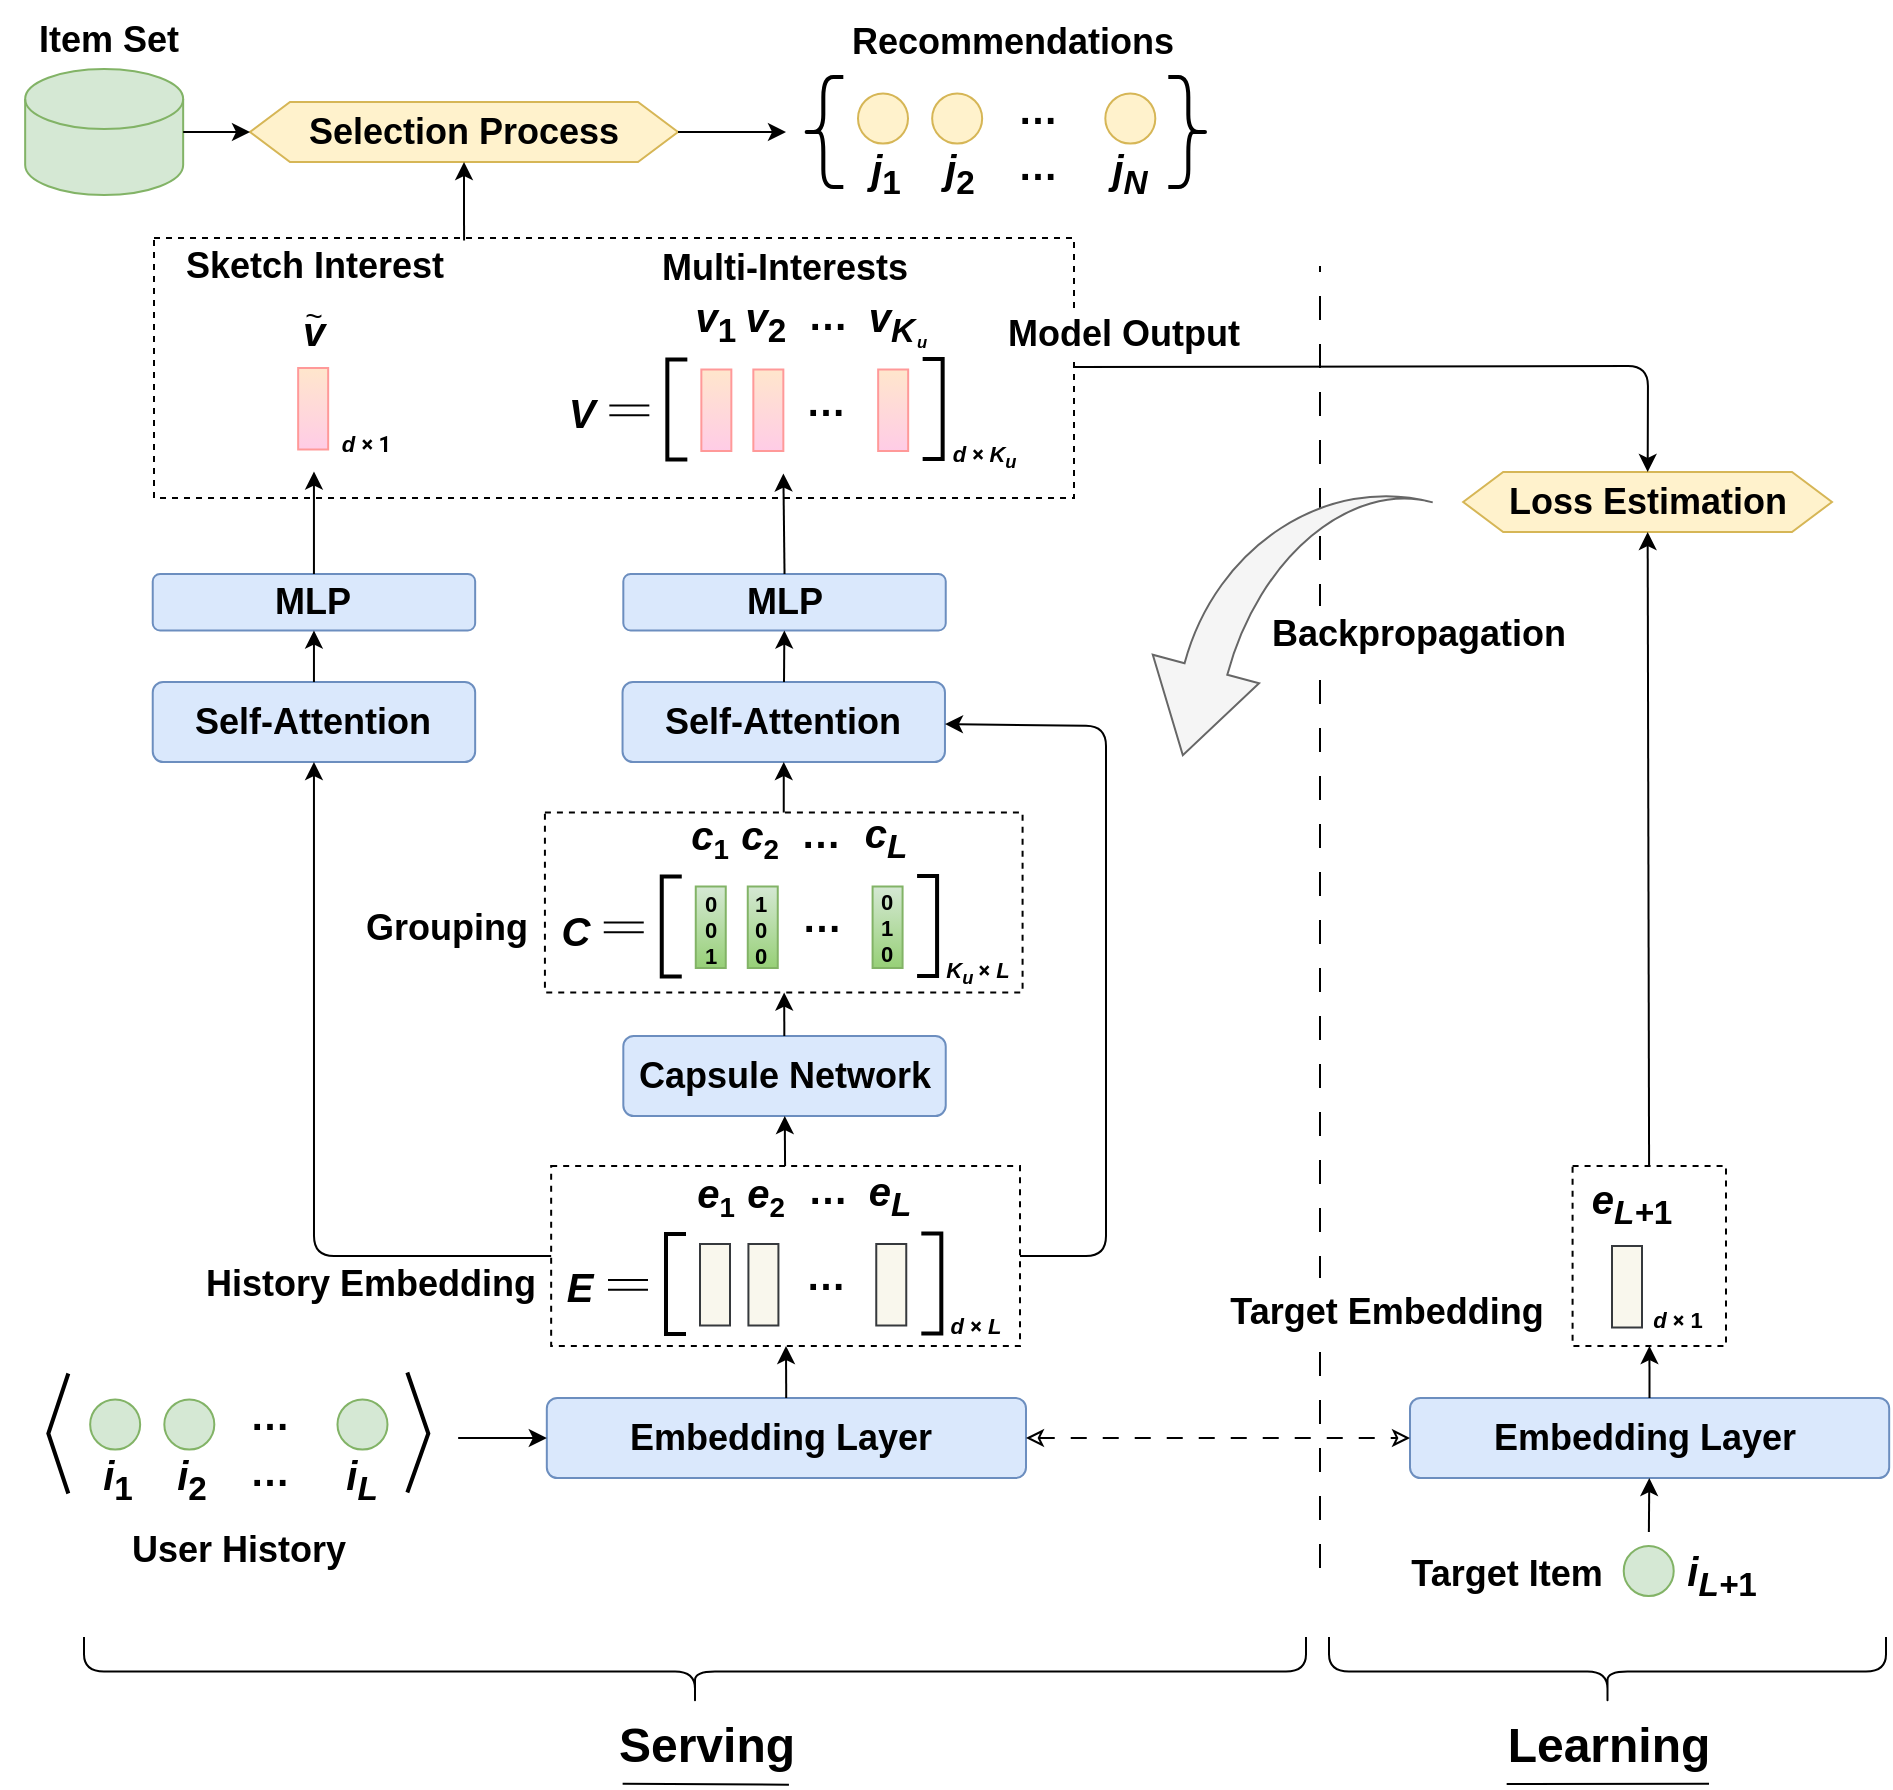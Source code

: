 <mxfile version="24.2.3" type="github">
  <diagram id="xxs9f7XkWUvfaM0idZEA" name="第 1 页">
    <mxGraphModel dx="1178" dy="700" grid="1" gridSize="10" guides="1" tooltips="1" connect="0" arrows="0" fold="1" page="1" pageScale="1" pageWidth="1169" pageHeight="827" math="0" shadow="0">
      <root>
        <mxCell id="0" />
        <mxCell id="1" parent="0" />
        <mxCell id="PrUif3uvZPf_LZA02clR-184" value="" style="rounded=0;whiteSpace=wrap;html=1;dashed=1;fillColor=none;" parent="1" vertex="1">
          <mxGeometry x="154" y="596" width="460" height="130" as="geometry" />
        </mxCell>
        <mxCell id="PrUif3uvZPf_LZA02clR-177" value="" style="rounded=0;whiteSpace=wrap;html=1;dashed=1;fillColor=none;" parent="1" vertex="1">
          <mxGeometry x="863.29" y="1060" width="76.71" height="90" as="geometry" />
        </mxCell>
        <mxCell id="eZbzr1Br7c3N-v60xn89-103" value="&lt;font color=&quot;#000000&quot; style=&quot;font-size: 18px;&quot;&gt;&lt;b&gt;Embedding Layer&amp;nbsp;&lt;/b&gt;&lt;/font&gt;" style="rounded=1;whiteSpace=wrap;html=1;arcSize=13;direction=west;rotation=0;fillColor=#dae8fc;strokeColor=#6c8ebf;" parent="1" vertex="1">
          <mxGeometry x="350.41" y="1176" width="239.59" height="40" as="geometry" />
        </mxCell>
        <mxCell id="RtRES47J5Ojtq-fYCREe-72" value="" style="endArrow=classic;html=1;rounded=0;" parent="1" target="eZbzr1Br7c3N-v60xn89-103" edge="1">
          <mxGeometry width="50" height="50" relative="1" as="geometry">
            <mxPoint x="306.08" y="1196" as="sourcePoint" />
            <mxPoint x="470.08" y="1227" as="targetPoint" />
          </mxGeometry>
        </mxCell>
        <mxCell id="PrUif3uvZPf_LZA02clR-44" value="" style="endArrow=classic;html=1;rounded=0;spacing=2;" parent="1" source="eZbzr1Br7c3N-v60xn89-103" target="PrUif3uvZPf_LZA02clR-70" edge="1">
          <mxGeometry width="50" height="50" relative="1" as="geometry">
            <mxPoint x="482.66" y="1250.75" as="sourcePoint" />
            <mxPoint x="470" y="1150" as="targetPoint" />
          </mxGeometry>
        </mxCell>
        <mxCell id="PrUif3uvZPf_LZA02clR-65" value="&lt;font style=&quot;font-size: 18px;&quot;&gt;&lt;b&gt;Self-Attention&lt;/b&gt;&lt;/font&gt;" style="rounded=1;whiteSpace=wrap;html=1;arcSize=13;direction=west;rotation=0;fillColor=#dae8fc;strokeColor=#6c8ebf;" parent="1" vertex="1">
          <mxGeometry x="153.37" y="818" width="161.21" height="40" as="geometry" />
        </mxCell>
        <mxCell id="PrUif3uvZPf_LZA02clR-66" value="&lt;font style=&quot;font-size: 18px;&quot;&gt;&lt;b&gt;Capsule Network&lt;/b&gt;&lt;/font&gt;" style="rounded=1;whiteSpace=wrap;html=1;arcSize=13;direction=west;rotation=0;fillColor=#dae8fc;strokeColor=#6c8ebf;" parent="1" vertex="1">
          <mxGeometry x="388.66" y="995" width="161.21" height="40" as="geometry" />
        </mxCell>
        <mxCell id="PrUif3uvZPf_LZA02clR-74" value="" style="endArrow=classic;html=1;rounded=0;spacing=2;" parent="1" source="PrUif3uvZPf_LZA02clR-70" target="PrUif3uvZPf_LZA02clR-66" edge="1">
          <mxGeometry width="50" height="50" relative="1" as="geometry">
            <mxPoint x="480" y="1189" as="sourcePoint" />
            <mxPoint x="480" y="1160" as="targetPoint" />
          </mxGeometry>
        </mxCell>
        <mxCell id="PrUif3uvZPf_LZA02clR-75" value="&lt;font style=&quot;font-size: 18px;&quot;&gt;&lt;b&gt;MLP&lt;/b&gt;&lt;/font&gt;" style="rounded=1;whiteSpace=wrap;html=1;arcSize=13;direction=west;rotation=0;fillColor=#dae8fc;strokeColor=#6c8ebf;" parent="1" vertex="1">
          <mxGeometry x="153.37" y="764" width="161.21" height="28.25" as="geometry" />
        </mxCell>
        <mxCell id="PrUif3uvZPf_LZA02clR-77" value="" style="endArrow=classic;html=1;rounded=0;spacing=2;fillColor=#dae8fc;strokeColor=#000000;" parent="1" source="PrUif3uvZPf_LZA02clR-65" target="PrUif3uvZPf_LZA02clR-75" edge="1">
          <mxGeometry width="50" height="50" relative="1" as="geometry">
            <mxPoint x="517.64" y="1019" as="sourcePoint" />
            <mxPoint x="517.64" y="990" as="targetPoint" />
          </mxGeometry>
        </mxCell>
        <mxCell id="PrUif3uvZPf_LZA02clR-79" value="&lt;font style=&quot;font-size: 18px;&quot;&gt;&lt;b&gt;Self-Attention&lt;/b&gt;&lt;/font&gt;" style="rounded=1;whiteSpace=wrap;html=1;arcSize=13;direction=west;rotation=0;fillColor=#dae8fc;strokeColor=#6c8ebf;" parent="1" vertex="1">
          <mxGeometry x="388.27" y="818" width="161.21" height="40" as="geometry" />
        </mxCell>
        <mxCell id="PrUif3uvZPf_LZA02clR-80" value="&lt;font style=&quot;font-size: 18px;&quot;&gt;&lt;b&gt;MLP&lt;/b&gt;&lt;/font&gt;" style="rounded=1;whiteSpace=wrap;html=1;arcSize=13;direction=west;rotation=0;fillColor=#dae8fc;strokeColor=#6c8ebf;" parent="1" vertex="1">
          <mxGeometry x="388.66" y="764" width="161.21" height="28.25" as="geometry" />
        </mxCell>
        <mxCell id="PrUif3uvZPf_LZA02clR-82" value="" style="endArrow=classic;html=1;rounded=0;spacing=2;fillColor=#dae8fc;strokeColor=#000000;" parent="1" source="PrUif3uvZPf_LZA02clR-79" target="PrUif3uvZPf_LZA02clR-80" edge="1">
          <mxGeometry width="50" height="50" relative="1" as="geometry">
            <mxPoint x="754.22" y="1019" as="sourcePoint" />
            <mxPoint x="754.22" y="990" as="targetPoint" />
          </mxGeometry>
        </mxCell>
        <mxCell id="PrUif3uvZPf_LZA02clR-84" value="" style="endArrow=classic;html=1;rounded=1;spacing=2;curved=0;" parent="1" source="PrUif3uvZPf_LZA02clR-70" target="PrUif3uvZPf_LZA02clR-65" edge="1">
          <mxGeometry width="50" height="50" relative="1" as="geometry">
            <mxPoint x="479" y="1070" as="sourcePoint" />
            <mxPoint x="479" y="1040" as="targetPoint" />
            <Array as="points">
              <mxPoint x="234" y="1105" />
            </Array>
          </mxGeometry>
        </mxCell>
        <mxCell id="PrUif3uvZPf_LZA02clR-102" value="" style="endArrow=classic;html=1;rounded=0;spacing=2;exitX=0.5;exitY=1;exitDx=0;exitDy=0;" parent="1" source="PrUif3uvZPf_LZA02clR-80" edge="1">
          <mxGeometry width="50" height="50" relative="1" as="geometry">
            <mxPoint x="468.827" y="744" as="sourcePoint" />
            <mxPoint x="468.682" y="713.75" as="targetPoint" />
          </mxGeometry>
        </mxCell>
        <mxCell id="PrUif3uvZPf_LZA02clR-125" value="" style="group" parent="1" vertex="1" connectable="0">
          <mxGeometry x="349.41" y="1056.25" width="237.59" height="93.75" as="geometry" />
        </mxCell>
        <mxCell id="PrUif3uvZPf_LZA02clR-70" value="" style="rounded=0;whiteSpace=wrap;html=1;dashed=1;fillColor=none;" parent="PrUif3uvZPf_LZA02clR-125" vertex="1">
          <mxGeometry x="3.17" y="3.75" width="234.42" height="90" as="geometry" />
        </mxCell>
        <mxCell id="PrUif3uvZPf_LZA02clR-4" value="&lt;font style=&quot;font-size: 11px;&quot;&gt;&lt;b style=&quot;font-size: 11px;&quot;&gt;&lt;i style=&quot;font-size: 11px;&quot;&gt;d&amp;nbsp;&lt;/i&gt;&lt;span style=&quot;font-family: Roboto, arial, sans-serif; text-align: left; background-color: rgb(255, 255, 255); font-size: 11px;&quot;&gt;×&lt;/span&gt;&lt;i style=&quot;font-size: 11px;&quot;&gt;&amp;nbsp;L&lt;/i&gt;&lt;/b&gt;&lt;/font&gt;" style="text;html=1;align=center;verticalAlign=middle;whiteSpace=wrap;rounded=0;fontSize=11;" parent="PrUif3uvZPf_LZA02clR-125" vertex="1">
          <mxGeometry x="198.74" y="76.12" width="34.42" height="14.63" as="geometry" />
        </mxCell>
        <mxCell id="PrUif3uvZPf_LZA02clR-43" value="" style="group" parent="PrUif3uvZPf_LZA02clR-125" vertex="1" connectable="0">
          <mxGeometry x="77.59" y="42.75" width="103.13" height="40.75" as="geometry" />
        </mxCell>
        <mxCell id="PrUif3uvZPf_LZA02clR-37" value="" style="rounded=0;whiteSpace=wrap;html=1;fillColor=#f9f7ed;strokeColor=#36393d;" parent="PrUif3uvZPf_LZA02clR-43" vertex="1">
          <mxGeometry width="15" height="40.75" as="geometry" />
        </mxCell>
        <mxCell id="PrUif3uvZPf_LZA02clR-39" value="" style="rounded=0;whiteSpace=wrap;html=1;fillColor=#f9f7ed;strokeColor=#36393d;" parent="PrUif3uvZPf_LZA02clR-43" vertex="1">
          <mxGeometry x="24.21" width="15" height="40.75" as="geometry" />
        </mxCell>
        <mxCell id="PrUif3uvZPf_LZA02clR-40" value="" style="rounded=0;whiteSpace=wrap;html=1;fillColor=#f9f7ed;strokeColor=#36393d;" parent="PrUif3uvZPf_LZA02clR-43" vertex="1">
          <mxGeometry x="88.13" width="15" height="40.75" as="geometry" />
        </mxCell>
        <mxCell id="PrUif3uvZPf_LZA02clR-42" value="&lt;b&gt;&lt;font style=&quot;font-size: 20px;&quot;&gt;…&lt;/font&gt;&lt;/b&gt;" style="text;html=1;align=center;verticalAlign=middle;whiteSpace=wrap;rounded=0;" parent="PrUif3uvZPf_LZA02clR-43" vertex="1">
          <mxGeometry x="32.63" width="60" height="30" as="geometry" />
        </mxCell>
        <mxCell id="PrUif3uvZPf_LZA02clR-45" value="" style="endArrow=none;html=1;rounded=0;strokeWidth=2;" parent="PrUif3uvZPf_LZA02clR-125" edge="1">
          <mxGeometry width="50" height="50" relative="1" as="geometry">
            <mxPoint x="70.59" y="87.75" as="sourcePoint" />
            <mxPoint x="70.59" y="37.75" as="targetPoint" />
            <Array as="points">
              <mxPoint x="60.59" y="87.75" />
              <mxPoint x="60.59" y="37.75" />
            </Array>
          </mxGeometry>
        </mxCell>
        <mxCell id="PrUif3uvZPf_LZA02clR-47" value="" style="endArrow=none;html=1;rounded=0;strokeWidth=2;" parent="PrUif3uvZPf_LZA02clR-125" edge="1">
          <mxGeometry width="50" height="50" relative="1" as="geometry">
            <mxPoint x="188.25" y="37.5" as="sourcePoint" />
            <mxPoint x="188.25" y="87.5" as="targetPoint" />
            <Array as="points">
              <mxPoint x="198.25" y="37.5" />
              <mxPoint x="198.25" y="87.5" />
            </Array>
          </mxGeometry>
        </mxCell>
        <mxCell id="PrUif3uvZPf_LZA02clR-48" value="&lt;span style=&quot;font-size: 20px;&quot;&gt;&lt;b&gt;&lt;i&gt;E&lt;/i&gt;&lt;/b&gt;&lt;/span&gt;" style="text;html=1;align=center;verticalAlign=middle;whiteSpace=wrap;rounded=0;" parent="PrUif3uvZPf_LZA02clR-125" vertex="1">
          <mxGeometry y="49.12" width="36.42" height="30" as="geometry" />
        </mxCell>
        <mxCell id="PrUif3uvZPf_LZA02clR-51" value="" style="group" parent="PrUif3uvZPf_LZA02clR-125" vertex="1" connectable="0">
          <mxGeometry x="31.59" y="60.75" width="20" height="4.85" as="geometry" />
        </mxCell>
        <mxCell id="PrUif3uvZPf_LZA02clR-49" value="" style="endArrow=none;html=1;rounded=0;" parent="PrUif3uvZPf_LZA02clR-51" edge="1">
          <mxGeometry width="50" height="50" relative="1" as="geometry">
            <mxPoint as="sourcePoint" />
            <mxPoint x="20" as="targetPoint" />
          </mxGeometry>
        </mxCell>
        <mxCell id="PrUif3uvZPf_LZA02clR-50" value="" style="endArrow=none;html=1;rounded=0;" parent="PrUif3uvZPf_LZA02clR-51" edge="1">
          <mxGeometry width="50" height="50" relative="1" as="geometry">
            <mxPoint y="4.85" as="sourcePoint" />
            <mxPoint x="20" y="4.85" as="targetPoint" />
          </mxGeometry>
        </mxCell>
        <mxCell id="PrUif3uvZPf_LZA02clR-52" value="&lt;b style=&quot;&quot;&gt;&lt;i style=&quot;font-size: 20px;&quot;&gt;e&lt;/i&gt;&lt;span style=&quot;font-size: 16.667px;&quot;&gt;&lt;sub&gt;1&lt;/sub&gt;&lt;/span&gt;&lt;/b&gt;" style="text;html=1;align=center;verticalAlign=middle;whiteSpace=wrap;rounded=0;" parent="PrUif3uvZPf_LZA02clR-125" vertex="1">
          <mxGeometry x="67.17" y="3.75" width="36.42" height="30" as="geometry" />
        </mxCell>
        <mxCell id="PrUif3uvZPf_LZA02clR-53" value="&lt;b style=&quot;&quot;&gt;&lt;i style=&quot;font-size: 20px;&quot;&gt;e&lt;/i&gt;&lt;span style=&quot;font-size: 16.667px;&quot;&gt;&lt;sub&gt;2&lt;/sub&gt;&lt;/span&gt;&lt;/b&gt;" style="text;html=1;align=center;verticalAlign=middle;whiteSpace=wrap;rounded=0;" parent="PrUif3uvZPf_LZA02clR-125" vertex="1">
          <mxGeometry x="92.17" y="3.75" width="36.42" height="30" as="geometry" />
        </mxCell>
        <mxCell id="PrUif3uvZPf_LZA02clR-55" value="&lt;span style=&quot;font-size: 20px;&quot;&gt;&lt;b&gt;&lt;i&gt;e&lt;sub&gt;L&lt;/sub&gt;&lt;/i&gt;&lt;/b&gt;&lt;/span&gt;" style="text;html=1;align=center;verticalAlign=middle;whiteSpace=wrap;rounded=0;" parent="PrUif3uvZPf_LZA02clR-125" vertex="1">
          <mxGeometry x="154.59" y="3.75" width="36.42" height="30" as="geometry" />
        </mxCell>
        <mxCell id="PrUif3uvZPf_LZA02clR-61" value="&lt;b&gt;&lt;font style=&quot;font-size: 20px;&quot;&gt;…&lt;/font&gt;&lt;/b&gt;" style="text;html=1;align=center;verticalAlign=middle;whiteSpace=wrap;rounded=0;" parent="PrUif3uvZPf_LZA02clR-125" vertex="1">
          <mxGeometry x="111.33" width="60" height="30" as="geometry" />
        </mxCell>
        <mxCell id="PrUif3uvZPf_LZA02clR-130" value="" style="endArrow=classic;html=1;rounded=0;spacing=2;" parent="1" source="PrUif3uvZPf_LZA02clR-66" target="PrUif3uvZPf_LZA02clR-106" edge="1">
          <mxGeometry width="50" height="50" relative="1" as="geometry">
            <mxPoint x="479" y="1070" as="sourcePoint" />
            <mxPoint x="479" y="1040" as="targetPoint" />
          </mxGeometry>
        </mxCell>
        <mxCell id="PrUif3uvZPf_LZA02clR-131" value="" style="endArrow=classic;html=1;rounded=0;spacing=2;" parent="1" source="PrUif3uvZPf_LZA02clR-106" target="PrUif3uvZPf_LZA02clR-79" edge="1">
          <mxGeometry width="50" height="50" relative="1" as="geometry">
            <mxPoint x="479" y="1000" as="sourcePoint" />
            <mxPoint x="480" y="986" as="targetPoint" />
          </mxGeometry>
        </mxCell>
        <mxCell id="PrUif3uvZPf_LZA02clR-132" value="" style="group" parent="1" vertex="1" connectable="0">
          <mxGeometry x="347.29" y="877.5" width="241.0" height="95.75" as="geometry" />
        </mxCell>
        <mxCell id="PrUif3uvZPf_LZA02clR-106" value="" style="rounded=0;whiteSpace=wrap;html=1;dashed=1;fillColor=none;" parent="PrUif3uvZPf_LZA02clR-132" vertex="1">
          <mxGeometry x="2.17" y="5.75" width="238.83" height="90" as="geometry" />
        </mxCell>
        <mxCell id="PrUif3uvZPf_LZA02clR-107" value="" style="endArrow=none;html=1;rounded=0;strokeWidth=2;" parent="PrUif3uvZPf_LZA02clR-132" edge="1">
          <mxGeometry width="50" height="50" relative="1" as="geometry">
            <mxPoint x="70.59" y="87.75" as="sourcePoint" />
            <mxPoint x="70.59" y="37.75" as="targetPoint" />
            <Array as="points">
              <mxPoint x="60.59" y="87.75" />
              <mxPoint x="60.59" y="37.75" />
            </Array>
          </mxGeometry>
        </mxCell>
        <mxCell id="PrUif3uvZPf_LZA02clR-108" value="" style="endArrow=none;html=1;rounded=0;strokeWidth=2;" parent="PrUif3uvZPf_LZA02clR-132" edge="1">
          <mxGeometry width="50" height="50" relative="1" as="geometry">
            <mxPoint x="188.25" y="37.5" as="sourcePoint" />
            <mxPoint x="188.25" y="87.5" as="targetPoint" />
            <Array as="points">
              <mxPoint x="198.25" y="37.5" />
              <mxPoint x="198.25" y="87.5" />
            </Array>
          </mxGeometry>
        </mxCell>
        <mxCell id="PrUif3uvZPf_LZA02clR-109" value="&lt;span style=&quot;font-size: 20px;&quot;&gt;&lt;b&gt;&lt;i&gt;C&lt;/i&gt;&lt;/b&gt;&lt;/span&gt;" style="text;html=1;align=center;verticalAlign=middle;whiteSpace=wrap;rounded=0;" parent="PrUif3uvZPf_LZA02clR-132" vertex="1">
          <mxGeometry y="49.12" width="36.42" height="30" as="geometry" />
        </mxCell>
        <mxCell id="PrUif3uvZPf_LZA02clR-110" value="" style="group" parent="PrUif3uvZPf_LZA02clR-132" vertex="1" connectable="0">
          <mxGeometry x="31.59" y="60.75" width="20" height="4.85" as="geometry" />
        </mxCell>
        <mxCell id="PrUif3uvZPf_LZA02clR-111" value="" style="endArrow=none;html=1;rounded=0;" parent="PrUif3uvZPf_LZA02clR-110" edge="1">
          <mxGeometry width="50" height="50" relative="1" as="geometry">
            <mxPoint as="sourcePoint" />
            <mxPoint x="20" as="targetPoint" />
          </mxGeometry>
        </mxCell>
        <mxCell id="PrUif3uvZPf_LZA02clR-112" value="" style="endArrow=none;html=1;rounded=0;" parent="PrUif3uvZPf_LZA02clR-110" edge="1">
          <mxGeometry width="50" height="50" relative="1" as="geometry">
            <mxPoint y="4.85" as="sourcePoint" />
            <mxPoint x="20" y="4.85" as="targetPoint" />
          </mxGeometry>
        </mxCell>
        <mxCell id="PrUif3uvZPf_LZA02clR-113" value="&lt;i style=&quot;font-weight: bold; font-size: 20px;&quot;&gt;c&lt;/i&gt;&lt;span style=&quot;font-weight: bold; font-size: 16.667px;&quot;&gt;&lt;sub&gt;1&lt;/sub&gt;&lt;/span&gt;" style="text;html=1;align=center;verticalAlign=middle;whiteSpace=wrap;rounded=0;" parent="PrUif3uvZPf_LZA02clR-132" vertex="1">
          <mxGeometry x="67.17" y="3.75" width="36.42" height="30" as="geometry" />
        </mxCell>
        <mxCell id="PrUif3uvZPf_LZA02clR-114" value="&lt;b style=&quot;&quot;&gt;&lt;i style=&quot;font-size: 20px;&quot;&gt;c&lt;/i&gt;&lt;span style=&quot;font-size: 16.667px;&quot;&gt;&lt;sub&gt;2&lt;/sub&gt;&lt;/span&gt;&lt;/b&gt;" style="text;html=1;align=center;verticalAlign=middle;whiteSpace=wrap;rounded=0;" parent="PrUif3uvZPf_LZA02clR-132" vertex="1">
          <mxGeometry x="92.17" y="3.75" width="36.42" height="30" as="geometry" />
        </mxCell>
        <mxCell id="PrUif3uvZPf_LZA02clR-115" value="&lt;span style=&quot;font-size: 20px;&quot;&gt;&lt;b&gt;&lt;i&gt;c&lt;sub&gt;L&lt;/sub&gt;&lt;/i&gt;&lt;/b&gt;&lt;/span&gt;" style="text;html=1;align=center;verticalAlign=middle;whiteSpace=wrap;rounded=0;" parent="PrUif3uvZPf_LZA02clR-132" vertex="1">
          <mxGeometry x="154.59" y="3.75" width="36.42" height="30" as="geometry" />
        </mxCell>
        <mxCell id="PrUif3uvZPf_LZA02clR-116" value="&lt;b&gt;&lt;font style=&quot;font-size: 20px;&quot;&gt;…&lt;/font&gt;&lt;/b&gt;" style="text;html=1;align=center;verticalAlign=middle;whiteSpace=wrap;rounded=0;" parent="PrUif3uvZPf_LZA02clR-132" vertex="1">
          <mxGeometry x="116.59" width="47.26" height="30" as="geometry" />
        </mxCell>
        <mxCell id="PrUif3uvZPf_LZA02clR-118" value="" style="rounded=0;whiteSpace=wrap;html=1;fillColor=#d5e8d4;strokeColor=#82b366;gradientColor=#97d077;" parent="PrUif3uvZPf_LZA02clR-132" vertex="1">
          <mxGeometry x="77.59" y="42.75" width="15" height="40.75" as="geometry" />
        </mxCell>
        <mxCell id="PrUif3uvZPf_LZA02clR-119" value="&lt;b&gt;&lt;font style=&quot;font-size: 20px;&quot;&gt;…&lt;/font&gt;&lt;/b&gt;" style="text;html=1;align=center;verticalAlign=middle;whiteSpace=wrap;rounded=0;" parent="PrUif3uvZPf_LZA02clR-132" vertex="1">
          <mxGeometry x="110.22" y="42.75" width="60" height="30" as="geometry" />
        </mxCell>
        <mxCell id="PrUif3uvZPf_LZA02clR-120" value="" style="rounded=0;whiteSpace=wrap;html=1;fillColor=#d5e8d4;strokeColor=#82b366;gradientColor=#97d077;" parent="PrUif3uvZPf_LZA02clR-132" vertex="1">
          <mxGeometry x="103.59" y="42.75" width="15" height="40.75" as="geometry" />
        </mxCell>
        <mxCell id="PrUif3uvZPf_LZA02clR-121" value="" style="rounded=0;whiteSpace=wrap;html=1;fillColor=#d5e8d4;strokeColor=#82b366;gradientColor=#97d077;" parent="PrUif3uvZPf_LZA02clR-132" vertex="1">
          <mxGeometry x="166" y="42.75" width="15" height="40.75" as="geometry" />
        </mxCell>
        <mxCell id="PrUif3uvZPf_LZA02clR-126" value="&lt;font style=&quot;font-size: 11px;&quot;&gt;&lt;b style=&quot;font-size: 11px;&quot;&gt;&lt;i style=&quot;font-size: 11px;&quot;&gt;K&lt;sub&gt;u&amp;nbsp;&lt;/sub&gt;&lt;/i&gt;&lt;/b&gt;&lt;/font&gt;&lt;b&gt;&lt;span style=&quot;font-family: Roboto, arial, sans-serif; text-align: left; background-color: rgb(255, 255, 255);&quot;&gt;×&lt;/span&gt;&lt;i&gt;&amp;nbsp;L&lt;/i&gt;&lt;/b&gt;" style="text;html=1;align=center;verticalAlign=middle;whiteSpace=wrap;rounded=0;fontSize=11;" parent="PrUif3uvZPf_LZA02clR-132" vertex="1">
          <mxGeometry x="198.59" y="79.12" width="40" height="14.63" as="geometry" />
        </mxCell>
        <mxCell id="PrUif3uvZPf_LZA02clR-128" value="&lt;b style=&quot;font-size: 11px;&quot;&gt;1&lt;/b&gt;&lt;div style=&quot;font-size: 11px;&quot;&gt;&lt;b style=&quot;font-size: 11px;&quot;&gt;0&lt;/b&gt;&lt;/div&gt;&lt;div style=&quot;font-size: 11px;&quot;&gt;&lt;b style=&quot;font-size: 11px;&quot;&gt;0&lt;/b&gt;&lt;/div&gt;" style="text;html=1;align=center;verticalAlign=middle;whiteSpace=wrap;rounded=0;fontSize=11;" parent="PrUif3uvZPf_LZA02clR-132" vertex="1">
          <mxGeometry x="102.58" y="44.13" width="15" height="40" as="geometry" />
        </mxCell>
        <mxCell id="PrUif3uvZPf_LZA02clR-122" value="&lt;b style=&quot;font-size: 11px;&quot;&gt;0&lt;/b&gt;&lt;div style=&quot;font-size: 11px;&quot;&gt;&lt;b style=&quot;font-size: 11px;&quot;&gt;0&lt;/b&gt;&lt;/div&gt;&lt;div style=&quot;font-size: 11px;&quot;&gt;&lt;b style=&quot;font-size: 11px;&quot;&gt;1&lt;/b&gt;&lt;/div&gt;" style="text;html=1;align=center;verticalAlign=middle;whiteSpace=wrap;rounded=0;fontSize=11;" parent="PrUif3uvZPf_LZA02clR-132" vertex="1">
          <mxGeometry x="78.0" y="44.12" width="15" height="40" as="geometry" />
        </mxCell>
        <mxCell id="PrUif3uvZPf_LZA02clR-129" value="&lt;b style=&quot;font-size: 11px;&quot;&gt;0&lt;/b&gt;&lt;div style=&quot;font-size: 11px;&quot;&gt;&lt;b style=&quot;font-size: 11px;&quot;&gt;1&lt;/b&gt;&lt;/div&gt;&lt;div style=&quot;font-size: 11px;&quot;&gt;&lt;b style=&quot;font-size: 11px;&quot;&gt;0&lt;/b&gt;&lt;/div&gt;" style="text;html=1;align=center;verticalAlign=middle;whiteSpace=wrap;rounded=0;fontSize=11;" parent="PrUif3uvZPf_LZA02clR-132" vertex="1">
          <mxGeometry x="166" y="43.75" width="15" height="40" as="geometry" />
        </mxCell>
        <mxCell id="PrUif3uvZPf_LZA02clR-133" value="" style="group" parent="1" vertex="1" connectable="0">
          <mxGeometry x="350.08" y="619" width="211.59" height="94.75" as="geometry" />
        </mxCell>
        <mxCell id="PrUif3uvZPf_LZA02clR-91" value="" style="endArrow=none;html=1;rounded=0;strokeWidth=2;" parent="PrUif3uvZPf_LZA02clR-133" edge="1">
          <mxGeometry width="50" height="50" relative="1" as="geometry">
            <mxPoint x="70.59" y="87.75" as="sourcePoint" />
            <mxPoint x="70.59" y="37.75" as="targetPoint" />
            <Array as="points">
              <mxPoint x="60.59" y="87.75" />
              <mxPoint x="60.59" y="37.75" />
            </Array>
          </mxGeometry>
        </mxCell>
        <mxCell id="PrUif3uvZPf_LZA02clR-92" value="" style="endArrow=none;html=1;rounded=0;strokeWidth=2;" parent="PrUif3uvZPf_LZA02clR-133" edge="1">
          <mxGeometry width="50" height="50" relative="1" as="geometry">
            <mxPoint x="188.25" y="37.5" as="sourcePoint" />
            <mxPoint x="188.25" y="87.5" as="targetPoint" />
            <Array as="points">
              <mxPoint x="198.25" y="37.5" />
              <mxPoint x="198.25" y="87.5" />
            </Array>
          </mxGeometry>
        </mxCell>
        <mxCell id="PrUif3uvZPf_LZA02clR-93" value="&lt;span style=&quot;font-size: 20px;&quot;&gt;&lt;b&gt;&lt;i&gt;V&lt;/i&gt;&lt;/b&gt;&lt;/span&gt;" style="text;html=1;align=center;verticalAlign=middle;whiteSpace=wrap;rounded=0;" parent="PrUif3uvZPf_LZA02clR-133" vertex="1">
          <mxGeometry y="49.12" width="36.42" height="30" as="geometry" />
        </mxCell>
        <mxCell id="PrUif3uvZPf_LZA02clR-94" value="" style="group" parent="PrUif3uvZPf_LZA02clR-133" vertex="1" connectable="0">
          <mxGeometry x="31.59" y="60.75" width="20" height="4.85" as="geometry" />
        </mxCell>
        <mxCell id="PrUif3uvZPf_LZA02clR-95" value="" style="endArrow=none;html=1;rounded=0;" parent="PrUif3uvZPf_LZA02clR-94" edge="1">
          <mxGeometry width="50" height="50" relative="1" as="geometry">
            <mxPoint as="sourcePoint" />
            <mxPoint x="20" as="targetPoint" />
          </mxGeometry>
        </mxCell>
        <mxCell id="PrUif3uvZPf_LZA02clR-96" value="" style="endArrow=none;html=1;rounded=0;" parent="PrUif3uvZPf_LZA02clR-94" edge="1">
          <mxGeometry width="50" height="50" relative="1" as="geometry">
            <mxPoint y="4.85" as="sourcePoint" />
            <mxPoint x="20" y="4.85" as="targetPoint" />
          </mxGeometry>
        </mxCell>
        <mxCell id="PrUif3uvZPf_LZA02clR-97" value="&lt;font style=&quot;font-size: 20px;&quot; face=&quot;Helvetica&quot;&gt;&lt;b&gt;&lt;font style=&quot;font-size: 20px;&quot;&gt;&lt;i style=&quot;&quot;&gt;v&lt;/i&gt;&lt;sub style=&quot;&quot;&gt;1&lt;/sub&gt;&lt;/font&gt;&lt;/b&gt;&lt;/font&gt;" style="text;html=1;align=center;verticalAlign=middle;whiteSpace=wrap;rounded=0;" parent="PrUif3uvZPf_LZA02clR-133" vertex="1">
          <mxGeometry x="67.17" y="3.75" width="36.42" height="30" as="geometry" />
        </mxCell>
        <mxCell id="PrUif3uvZPf_LZA02clR-98" value="&lt;font style=&quot;font-size: 20px;&quot; face=&quot;Helvetica&quot;&gt;&lt;b&gt;&lt;font style=&quot;font-size: 20px;&quot;&gt;&lt;i style=&quot;&quot;&gt;v&lt;/i&gt;&lt;sub style=&quot;&quot;&gt;2&lt;/sub&gt;&lt;/font&gt;&lt;/b&gt;&lt;/font&gt;" style="text;html=1;align=center;verticalAlign=middle;whiteSpace=wrap;rounded=0;" parent="PrUif3uvZPf_LZA02clR-133" vertex="1">
          <mxGeometry x="92.17" y="3.75" width="36.42" height="30" as="geometry" />
        </mxCell>
        <mxCell id="PrUif3uvZPf_LZA02clR-99" value="&lt;font style=&quot;font-size: 20px;&quot; face=&quot;Helvetica&quot;&gt;&lt;b&gt;&lt;font style=&quot;font-size: 20px;&quot;&gt;&lt;i style=&quot;&quot;&gt;v&lt;/i&gt;&lt;sub style=&quot;&quot;&gt;&lt;i&gt;K&lt;/i&gt;&lt;/sub&gt;&lt;/font&gt;&lt;/b&gt;&lt;/font&gt;" style="text;html=1;align=center;verticalAlign=middle;whiteSpace=wrap;rounded=0;" parent="PrUif3uvZPf_LZA02clR-133" vertex="1">
          <mxGeometry x="154.59" y="3.75" width="36.42" height="30" as="geometry" />
        </mxCell>
        <mxCell id="PrUif3uvZPf_LZA02clR-100" value="&lt;b&gt;&lt;font style=&quot;font-size: 20px;&quot;&gt;…&lt;/font&gt;&lt;/b&gt;" style="text;html=1;align=center;verticalAlign=middle;whiteSpace=wrap;rounded=0;" parent="PrUif3uvZPf_LZA02clR-133" vertex="1">
          <mxGeometry x="111.33" width="60" height="30" as="geometry" />
        </mxCell>
        <mxCell id="PrUif3uvZPf_LZA02clR-101" value="&lt;font size=&quot;1&quot; style=&quot;&quot; face=&quot;Helvetica&quot;&gt;&lt;b style=&quot;&quot;&gt;&lt;sub style=&quot;&quot;&gt;&lt;i style=&quot;&quot;&gt;u&lt;/i&gt;&lt;/sub&gt;&lt;/b&gt;&lt;/font&gt;" style="text;html=1;align=center;verticalAlign=middle;whiteSpace=wrap;rounded=0;" parent="PrUif3uvZPf_LZA02clR-133" vertex="1">
          <mxGeometry x="181" y="14.75" width="14" height="20" as="geometry" />
        </mxCell>
        <mxCell id="PrUif3uvZPf_LZA02clR-87" value="" style="rounded=0;whiteSpace=wrap;html=1;fillColor=#ffe6cc;strokeColor=#FF9999;gradientColor=#FFCCE6;" parent="PrUif3uvZPf_LZA02clR-133" vertex="1">
          <mxGeometry x="77.59" y="42.75" width="15" height="40.75" as="geometry" />
        </mxCell>
        <mxCell id="PrUif3uvZPf_LZA02clR-90" value="&lt;b&gt;&lt;font style=&quot;font-size: 20px;&quot;&gt;…&lt;/font&gt;&lt;/b&gt;" style="text;html=1;align=center;verticalAlign=middle;whiteSpace=wrap;rounded=0;" parent="PrUif3uvZPf_LZA02clR-133" vertex="1">
          <mxGeometry x="110.22" y="42.75" width="60" height="30" as="geometry" />
        </mxCell>
        <mxCell id="PrUif3uvZPf_LZA02clR-103" value="" style="rounded=0;whiteSpace=wrap;html=1;fillColor=#ffe6cc;strokeColor=#FF9999;gradientColor=#FFCCE6;" parent="PrUif3uvZPf_LZA02clR-133" vertex="1">
          <mxGeometry x="103.59" y="42.75" width="15" height="40.75" as="geometry" />
        </mxCell>
        <mxCell id="PrUif3uvZPf_LZA02clR-104" value="" style="rounded=0;whiteSpace=wrap;html=1;fillColor=#ffe6cc;strokeColor=#FF9999;gradientColor=#FFCCE6;" parent="PrUif3uvZPf_LZA02clR-133" vertex="1">
          <mxGeometry x="166" y="42.75" width="15" height="40.75" as="geometry" />
        </mxCell>
        <mxCell id="PrUif3uvZPf_LZA02clR-134" value="" style="group" parent="1" vertex="1" connectable="0">
          <mxGeometry x="86.08" y="1155" width="220" height="116.75" as="geometry" />
        </mxCell>
        <mxCell id="eZbzr1Br7c3N-v60xn89-15" value="&lt;font size=&quot;1&quot; style=&quot;&quot;&gt;&lt;b style=&quot;font-size: 18px;&quot;&gt;User History&lt;/b&gt;&lt;/font&gt;" style="text;html=1;align=center;verticalAlign=middle;resizable=1;points=[];autosize=1;strokeColor=none;fillColor=none;rotation=0;movable=1;rotatable=1;deletable=1;editable=1;locked=0;connectable=1;" parent="PrUif3uvZPf_LZA02clR-134" vertex="1">
          <mxGeometry x="45.0" y="76.75" width="130" height="40" as="geometry" />
        </mxCell>
        <mxCell id="4Mn8asKNzj84r8SPvgYz-212" value="" style="ellipse;whiteSpace=wrap;html=1;aspect=fixed;fillColor=#d5e8d4;strokeColor=#82b366;container=0;" parent="PrUif3uvZPf_LZA02clR-134" vertex="1">
          <mxGeometry x="159.66" y="21.75" width="25" height="25" as="geometry" />
        </mxCell>
        <mxCell id="RtRES47J5Ojtq-fYCREe-61" value="" style="ellipse;whiteSpace=wrap;html=1;aspect=fixed;fillColor=#d5e8d4;strokeColor=#82b366;container=0;" parent="PrUif3uvZPf_LZA02clR-134" vertex="1">
          <mxGeometry x="73.08" y="21.75" width="25" height="25" as="geometry" />
        </mxCell>
        <mxCell id="RtRES47J5Ojtq-fYCREe-62" value="" style="ellipse;whiteSpace=wrap;html=1;aspect=fixed;fillColor=#d5e8d4;strokeColor=#82b366;container=0;" parent="PrUif3uvZPf_LZA02clR-134" vertex="1">
          <mxGeometry x="36" y="21.75" width="25" height="25" as="geometry" />
        </mxCell>
        <mxCell id="PrUif3uvZPf_LZA02clR-22" value="&lt;b&gt;&lt;font style=&quot;font-size: 20px;&quot;&gt;…&lt;/font&gt;&lt;/b&gt;" style="text;html=1;align=center;verticalAlign=middle;whiteSpace=wrap;rounded=0;" parent="PrUif3uvZPf_LZA02clR-134" vertex="1">
          <mxGeometry x="96.08" y="13.75" width="60" height="30" as="geometry" />
        </mxCell>
        <mxCell id="PrUif3uvZPf_LZA02clR-24" value="&lt;font style=&quot;font-size: 20px;&quot; face=&quot;Helvetica&quot;&gt;&lt;b&gt;&lt;font style=&quot;font-size: 20px;&quot;&gt;&lt;i style=&quot;&quot;&gt;i&lt;/i&gt;&lt;sub style=&quot;&quot;&gt;1&lt;/sub&gt;&lt;/font&gt;&lt;/b&gt;&lt;/font&gt;" style="text;html=1;align=center;verticalAlign=middle;whiteSpace=wrap;rounded=0;" parent="PrUif3uvZPf_LZA02clR-134" vertex="1">
          <mxGeometry x="31.66" y="46.75" width="36.42" height="30" as="geometry" />
        </mxCell>
        <mxCell id="PrUif3uvZPf_LZA02clR-27" value="" style="endArrow=none;html=1;rounded=0;strokeWidth=2;" parent="PrUif3uvZPf_LZA02clR-134" edge="1">
          <mxGeometry width="50" height="50" relative="1" as="geometry">
            <mxPoint x="25.08" y="68.75" as="sourcePoint" />
            <mxPoint x="25.08" y="8.75" as="targetPoint" />
            <Array as="points">
              <mxPoint x="15.08" y="38.75" />
            </Array>
          </mxGeometry>
        </mxCell>
        <mxCell id="PrUif3uvZPf_LZA02clR-28" value="&lt;font style=&quot;font-size: 20px;&quot; face=&quot;Helvetica&quot;&gt;&lt;b&gt;&lt;font style=&quot;font-size: 20px;&quot;&gt;&lt;i style=&quot;&quot;&gt;i&lt;/i&gt;&lt;sub style=&quot;&quot;&gt;2&lt;/sub&gt;&lt;/font&gt;&lt;/b&gt;&lt;/font&gt;" style="text;html=1;align=center;verticalAlign=middle;whiteSpace=wrap;rounded=0;" parent="PrUif3uvZPf_LZA02clR-134" vertex="1">
          <mxGeometry x="68.58" y="46.75" width="36.42" height="30" as="geometry" />
        </mxCell>
        <mxCell id="PrUif3uvZPf_LZA02clR-29" value="&lt;font style=&quot;font-size: 20px;&quot; face=&quot;Helvetica&quot;&gt;&lt;b&gt;&lt;font style=&quot;font-size: 20px;&quot;&gt;&lt;i style=&quot;&quot;&gt;i&lt;/i&gt;&lt;sub style=&quot;&quot;&gt;&lt;i&gt;L&lt;/i&gt;&lt;/sub&gt;&lt;/font&gt;&lt;/b&gt;&lt;/font&gt;" style="text;html=1;align=center;verticalAlign=middle;whiteSpace=wrap;rounded=0;" parent="PrUif3uvZPf_LZA02clR-134" vertex="1">
          <mxGeometry x="153.74" y="46.75" width="36.42" height="30" as="geometry" />
        </mxCell>
        <mxCell id="PrUif3uvZPf_LZA02clR-30" value="" style="endArrow=none;html=1;rounded=0;strokeWidth=2;" parent="PrUif3uvZPf_LZA02clR-134" edge="1">
          <mxGeometry width="50" height="50" relative="1" as="geometry">
            <mxPoint x="194.58" y="68.25" as="sourcePoint" />
            <mxPoint x="194.58" y="8.25" as="targetPoint" />
            <Array as="points">
              <mxPoint x="205.08" y="38.75" />
            </Array>
          </mxGeometry>
        </mxCell>
        <mxCell id="PrUif3uvZPf_LZA02clR-54" value="&lt;b&gt;&lt;font style=&quot;font-size: 20px;&quot;&gt;…&lt;/font&gt;&lt;/b&gt;" style="text;html=1;align=center;verticalAlign=middle;whiteSpace=wrap;rounded=0;" parent="PrUif3uvZPf_LZA02clR-134" vertex="1">
          <mxGeometry x="96.08" y="41.75" width="60" height="30" as="geometry" />
        </mxCell>
        <mxCell id="PrUif3uvZPf_LZA02clR-135" value="" style="endArrow=classic;html=1;rounded=1;spacing=2;curved=0;" parent="1" source="PrUif3uvZPf_LZA02clR-70" target="PrUif3uvZPf_LZA02clR-79" edge="1">
          <mxGeometry width="50" height="50" relative="1" as="geometry">
            <mxPoint x="858" y="1085" as="sourcePoint" />
            <mxPoint x="705" y="840" as="targetPoint" />
            <Array as="points">
              <mxPoint x="630" y="1105" />
              <mxPoint x="630" y="840" />
            </Array>
          </mxGeometry>
        </mxCell>
        <mxCell id="PrUif3uvZPf_LZA02clR-136" value="&lt;font size=&quot;1&quot; style=&quot;&quot;&gt;&lt;b style=&quot;font-size: 18px;&quot;&gt;Grouping&lt;/b&gt;&lt;/font&gt;" style="text;html=1;align=center;verticalAlign=middle;resizable=1;points=[];autosize=1;strokeColor=none;fillColor=none;rotation=0;movable=1;rotatable=1;deletable=1;editable=1;locked=0;connectable=1;" parent="1" vertex="1">
          <mxGeometry x="250.41" y="921" width="100" height="40" as="geometry" />
        </mxCell>
        <mxCell id="PrUif3uvZPf_LZA02clR-137" value="&lt;font size=&quot;1&quot; style=&quot;&quot;&gt;&lt;b style=&quot;font-size: 18px;&quot;&gt;Multi-Interests&lt;/b&gt;&lt;/font&gt;" style="text;html=1;align=center;verticalAlign=middle;resizable=1;points=[];autosize=1;strokeColor=none;fillColor=none;rotation=0;movable=1;rotatable=1;deletable=1;editable=1;locked=0;connectable=1;" parent="1" vertex="1">
          <mxGeometry x="393.88" y="591" width="150" height="40" as="geometry" />
        </mxCell>
        <mxCell id="PrUif3uvZPf_LZA02clR-138" value="" style="rounded=0;whiteSpace=wrap;html=1;fillColor=#ffe6cc;strokeColor=#FF9999;gradientColor=#FFCCE6;" parent="1" vertex="1">
          <mxGeometry x="226.08" y="661" width="15" height="40.75" as="geometry" />
        </mxCell>
        <mxCell id="PrUif3uvZPf_LZA02clR-141" value="&lt;font size=&quot;1&quot; style=&quot;&quot;&gt;&lt;b style=&quot;font-size: 18px;&quot;&gt;Sketch Interest&lt;/b&gt;&lt;/font&gt;" style="text;html=1;align=center;verticalAlign=middle;resizable=1;points=[];autosize=1;strokeColor=none;fillColor=none;rotation=0;movable=1;rotatable=1;deletable=1;editable=1;locked=0;connectable=1;" parent="1" vertex="1">
          <mxGeometry x="159.47" y="590" width="150" height="40" as="geometry" />
        </mxCell>
        <mxCell id="PrUif3uvZPf_LZA02clR-143" value="" style="group" parent="1" vertex="1" connectable="0">
          <mxGeometry x="215.92" y="619" width="36.42" height="38" as="geometry" />
        </mxCell>
        <mxCell id="PrUif3uvZPf_LZA02clR-139" value="&lt;font style=&quot;font-size: 20px;&quot; face=&quot;Helvetica&quot;&gt;&lt;b&gt;&lt;font style=&quot;font-size: 20px;&quot;&gt;&lt;i style=&quot;&quot;&gt;v&lt;/i&gt;&lt;/font&gt;&lt;/b&gt;&lt;/font&gt;" style="text;html=1;align=center;verticalAlign=middle;whiteSpace=wrap;rounded=0;" parent="PrUif3uvZPf_LZA02clR-143" vertex="1">
          <mxGeometry y="8" width="36.42" height="30" as="geometry" />
        </mxCell>
        <mxCell id="PrUif3uvZPf_LZA02clR-142" value="&lt;font style=&quot;font-size: 15px;&quot;&gt;~&lt;/font&gt;" style="text;html=1;align=center;verticalAlign=middle;whiteSpace=wrap;rounded=0;" parent="PrUif3uvZPf_LZA02clR-143" vertex="1">
          <mxGeometry x="2.842e-14" width="36.42" height="30" as="geometry" />
        </mxCell>
        <mxCell id="PrUif3uvZPf_LZA02clR-144" value="" style="endArrow=classic;html=1;rounded=0;spacing=2;exitX=0.5;exitY=1;exitDx=0;exitDy=0;" parent="1" source="PrUif3uvZPf_LZA02clR-75" edge="1">
          <mxGeometry width="50" height="50" relative="1" as="geometry">
            <mxPoint x="233.978" y="743" as="sourcePoint" />
            <mxPoint x="233.987" y="712.75" as="targetPoint" />
          </mxGeometry>
        </mxCell>
        <mxCell id="PrUif3uvZPf_LZA02clR-145" value="&lt;b&gt;&lt;font style=&quot;font-size: 18px;&quot;&gt;Selection Process&lt;/font&gt;&lt;/b&gt;" style="shape=hexagon;perimeter=hexagonPerimeter2;whiteSpace=wrap;html=1;fixedSize=1;fillColor=#fff2cc;strokeColor=#d6b656;" parent="1" vertex="1">
          <mxGeometry x="202" y="528" width="214" height="30" as="geometry" />
        </mxCell>
        <mxCell id="PrUif3uvZPf_LZA02clR-147" value="" style="shape=cylinder3;whiteSpace=wrap;html=1;boundedLbl=1;backgroundOutline=1;size=15;fillColor=#d5e8d4;strokeColor=#82b366;" parent="1" vertex="1">
          <mxGeometry x="89.58" y="511.5" width="79" height="63" as="geometry" />
        </mxCell>
        <mxCell id="PrUif3uvZPf_LZA02clR-150" value="" style="endArrow=classic;html=1;rounded=0;" parent="1" source="PrUif3uvZPf_LZA02clR-147" target="PrUif3uvZPf_LZA02clR-145" edge="1">
          <mxGeometry width="50" height="50" relative="1" as="geometry">
            <mxPoint x="300" y="428" as="sourcePoint" />
            <mxPoint x="200" y="468" as="targetPoint" />
          </mxGeometry>
        </mxCell>
        <mxCell id="PrUif3uvZPf_LZA02clR-151" value="&lt;font size=&quot;1&quot; style=&quot;&quot;&gt;&lt;b style=&quot;font-size: 18px;&quot;&gt;Item Set&lt;/b&gt;&lt;/font&gt;" style="text;html=1;align=center;verticalAlign=middle;resizable=1;points=[];autosize=1;strokeColor=none;fillColor=none;rotation=0;movable=1;rotatable=1;deletable=1;editable=1;locked=0;connectable=1;" parent="1" vertex="1">
          <mxGeometry x="77" y="481.5" width="108" height="30" as="geometry" />
        </mxCell>
        <mxCell id="PrUif3uvZPf_LZA02clR-152" value="" style="endArrow=classic;html=1;rounded=0;" parent="1" source="PrUif3uvZPf_LZA02clR-145" edge="1">
          <mxGeometry width="50" height="50" relative="1" as="geometry">
            <mxPoint x="700" y="498" as="sourcePoint" />
            <mxPoint x="470.0" y="543" as="targetPoint" />
          </mxGeometry>
        </mxCell>
        <mxCell id="PrUif3uvZPf_LZA02clR-166" value="&lt;font color=&quot;#000000&quot; style=&quot;font-size: 18px;&quot;&gt;&lt;b&gt;Embedding Layer&amp;nbsp;&lt;/b&gt;&lt;/font&gt;" style="rounded=1;whiteSpace=wrap;html=1;arcSize=13;direction=west;rotation=0;fillColor=#dae8fc;strokeColor=#6c8ebf;" parent="1" vertex="1">
          <mxGeometry x="782" y="1176" width="239.59" height="40" as="geometry" />
        </mxCell>
        <mxCell id="PrUif3uvZPf_LZA02clR-169" value="" style="endArrow=classic;html=1;rounded=0;" parent="1" target="PrUif3uvZPf_LZA02clR-166" edge="1">
          <mxGeometry width="50" height="50" relative="1" as="geometry">
            <mxPoint x="901.441" y="1243" as="sourcePoint" />
            <mxPoint x="1006" y="1390" as="targetPoint" />
          </mxGeometry>
        </mxCell>
        <mxCell id="PrUif3uvZPf_LZA02clR-171" value="" style="group" parent="1" vertex="1" connectable="0">
          <mxGeometry x="852.29" y="1241" width="100" height="69" as="geometry" />
        </mxCell>
        <mxCell id="PrUif3uvZPf_LZA02clR-167" value="" style="ellipse;whiteSpace=wrap;html=1;aspect=fixed;fillColor=#d5e8d4;strokeColor=#82b366;container=0;" parent="PrUif3uvZPf_LZA02clR-171" vertex="1">
          <mxGeometry x="36.57" y="9" width="25" height="25" as="geometry" />
        </mxCell>
        <mxCell id="PrUif3uvZPf_LZA02clR-168" value="&lt;font style=&quot;font-size: 20px;&quot; face=&quot;Helvetica&quot;&gt;&lt;b&gt;&lt;font style=&quot;font-size: 20px;&quot;&gt;&lt;i style=&quot;&quot;&gt;i&lt;/i&gt;&lt;sub style=&quot;&quot;&gt;&lt;i&gt;L+&lt;/i&gt;1&lt;/sub&gt;&lt;/font&gt;&lt;/b&gt;&lt;/font&gt;" style="text;html=1;align=center;verticalAlign=middle;whiteSpace=wrap;rounded=0;" parent="PrUif3uvZPf_LZA02clR-171" vertex="1">
          <mxGeometry x="61.57" y="9" width="47.71" height="30" as="geometry" />
        </mxCell>
        <mxCell id="PrUif3uvZPf_LZA02clR-172" value="" style="endArrow=classic;html=1;rounded=0;dashed=1;dashPattern=8 8;endFill=0;startArrow=classic;startFill=0;" parent="1" source="eZbzr1Br7c3N-v60xn89-103" target="PrUif3uvZPf_LZA02clR-166" edge="1">
          <mxGeometry width="50" height="50" relative="1" as="geometry">
            <mxPoint x="620" y="1300" as="sourcePoint" />
            <mxPoint x="670" y="1250" as="targetPoint" />
          </mxGeometry>
        </mxCell>
        <mxCell id="PrUif3uvZPf_LZA02clR-173" value="&lt;font size=&quot;1&quot; style=&quot;&quot;&gt;&lt;b style=&quot;font-size: 18px;&quot;&gt;Target Item&lt;/b&gt;&lt;/font&gt;" style="text;html=1;align=center;verticalAlign=middle;resizable=1;points=[];autosize=1;strokeColor=none;fillColor=none;rotation=0;movable=1;rotatable=1;deletable=1;editable=1;locked=0;connectable=1;" parent="1" vertex="1">
          <mxGeometry x="771" y="1244" width="118" height="40" as="geometry" />
        </mxCell>
        <mxCell id="PrUif3uvZPf_LZA02clR-176" value="" style="rounded=0;whiteSpace=wrap;html=1;fillColor=#f9f7ed;strokeColor=#36393d;" parent="1" vertex="1">
          <mxGeometry x="883" y="1100" width="15" height="40.75" as="geometry" />
        </mxCell>
        <mxCell id="PrUif3uvZPf_LZA02clR-178" value="&lt;span style=&quot;font-size: 20px;&quot;&gt;&lt;b&gt;&lt;i&gt;e&lt;/i&gt;&lt;sub style=&quot;&quot;&gt;&lt;i&gt;L+&lt;/i&gt;1&lt;/sub&gt;&lt;/b&gt;&lt;/span&gt;" style="text;html=1;align=center;verticalAlign=middle;whiteSpace=wrap;rounded=0;" parent="1" vertex="1">
          <mxGeometry x="874.58" y="1064" width="36.42" height="30" as="geometry" />
        </mxCell>
        <mxCell id="PrUif3uvZPf_LZA02clR-180" value="" style="endArrow=classic;html=1;rounded=0;" parent="1" source="PrUif3uvZPf_LZA02clR-166" target="PrUif3uvZPf_LZA02clR-177" edge="1">
          <mxGeometry width="50" height="50" relative="1" as="geometry">
            <mxPoint x="912" y="1251" as="sourcePoint" />
            <mxPoint x="912" y="1226" as="targetPoint" />
          </mxGeometry>
        </mxCell>
        <mxCell id="PrUif3uvZPf_LZA02clR-181" value="&lt;font size=&quot;1&quot; style=&quot;&quot;&gt;&lt;b style=&quot;font-size: 18px;&quot;&gt;History Embedding&lt;/b&gt;&lt;/font&gt;" style="text;html=1;align=center;verticalAlign=middle;resizable=1;points=[];autosize=1;strokeColor=none;fillColor=none;rotation=0;movable=1;rotatable=1;deletable=1;editable=1;locked=0;connectable=1;" parent="1" vertex="1">
          <mxGeometry x="167.0" y="1098.75" width="190" height="40" as="geometry" />
        </mxCell>
        <mxCell id="PrUif3uvZPf_LZA02clR-182" value="&lt;b&gt;&lt;font style=&quot;font-size: 18px;&quot;&gt;Loss Estimation&lt;/font&gt;&lt;/b&gt;" style="shape=hexagon;perimeter=hexagonPerimeter2;whiteSpace=wrap;html=1;fixedSize=1;fillColor=#fff2cc;strokeColor=#d6b656;" parent="1" vertex="1">
          <mxGeometry x="808.59" y="713" width="184.41" height="30" as="geometry" />
        </mxCell>
        <mxCell id="PrUif3uvZPf_LZA02clR-183" value="" style="endArrow=classic;html=1;rounded=0;" parent="1" source="PrUif3uvZPf_LZA02clR-177" target="PrUif3uvZPf_LZA02clR-182" edge="1">
          <mxGeometry width="50" height="50" relative="1" as="geometry">
            <mxPoint x="1002" y="1040" as="sourcePoint" />
            <mxPoint x="952" y="830" as="targetPoint" />
          </mxGeometry>
        </mxCell>
        <mxCell id="PrUif3uvZPf_LZA02clR-185" value="&lt;span style=&quot;font-size: 18px;&quot;&gt;&lt;b&gt;&amp;nbsp;Model Output&lt;/b&gt;&lt;/span&gt;" style="text;html=1;align=center;verticalAlign=middle;resizable=1;points=[];autosize=1;strokeColor=none;fillColor=default;rotation=0;movable=1;rotatable=1;deletable=1;editable=1;locked=0;connectable=1;" parent="1" vertex="1">
          <mxGeometry x="571.67" y="631" width="129" height="26" as="geometry" />
        </mxCell>
        <mxCell id="PrUif3uvZPf_LZA02clR-186" value="" style="endArrow=classic;html=1;rounded=1;curved=0;" parent="1" source="PrUif3uvZPf_LZA02clR-184" target="PrUif3uvZPf_LZA02clR-182" edge="1">
          <mxGeometry width="50" height="50" relative="1" as="geometry">
            <mxPoint x="722" y="661" as="sourcePoint" />
            <mxPoint x="1172" y="700" as="targetPoint" />
            <Array as="points">
              <mxPoint x="901" y="660" />
            </Array>
          </mxGeometry>
        </mxCell>
        <mxCell id="PrUif3uvZPf_LZA02clR-188" value="" style="endArrow=classic;html=1;rounded=0;exitX=0.337;exitY=0.01;exitDx=0;exitDy=0;exitPerimeter=0;" parent="1" source="PrUif3uvZPf_LZA02clR-184" target="PrUif3uvZPf_LZA02clR-145" edge="1">
          <mxGeometry width="50" height="50" relative="1" as="geometry">
            <mxPoint x="290" y="510" as="sourcePoint" />
            <mxPoint x="340" y="460" as="targetPoint" />
          </mxGeometry>
        </mxCell>
        <mxCell id="PrUif3uvZPf_LZA02clR-190" value="&lt;font style=&quot;font-size: 11px;&quot;&gt;&lt;b&gt;&lt;i&gt;&lt;sub&gt;&amp;nbsp;&lt;/sub&gt;d&amp;nbsp;&lt;/i&gt;&lt;/b&gt;&lt;b&gt;&lt;span style=&quot;font-family: Roboto, arial, sans-serif; text-align: left; background-color: rgb(255, 255, 255);&quot;&gt;×&amp;nbsp;&lt;/span&gt;&lt;/b&gt;&lt;b style=&quot;font-size: 11px;&quot;&gt;&lt;i style=&quot;font-size: 11px;&quot;&gt;K&lt;sub&gt;u&lt;/sub&gt;&lt;/i&gt;&lt;/b&gt;&lt;/font&gt;" style="text;html=1;align=center;verticalAlign=middle;whiteSpace=wrap;rounded=0;fontSize=11;" parent="1" vertex="1">
          <mxGeometry x="548.29" y="699.12" width="40" height="14.63" as="geometry" />
        </mxCell>
        <mxCell id="PrUif3uvZPf_LZA02clR-191" value="&lt;font style=&quot;font-size: 11px;&quot;&gt;&lt;b&gt;&lt;i&gt;&lt;sub&gt;&amp;nbsp;&lt;/sub&gt;d&amp;nbsp;&lt;/i&gt;&lt;/b&gt;&lt;b&gt;&lt;span style=&quot;font-family: Roboto, arial, sans-serif; text-align: left; background-color: rgb(255, 255, 255);&quot;&gt;× 1&lt;/span&gt;&lt;/b&gt;&lt;/font&gt;" style="text;html=1;align=center;verticalAlign=middle;whiteSpace=wrap;rounded=0;fontSize=11;" parent="1" vertex="1">
          <mxGeometry x="239.0" y="693.75" width="40" height="14.63" as="geometry" />
        </mxCell>
        <mxCell id="PrUif3uvZPf_LZA02clR-192" value="&lt;font style=&quot;font-size: 11px;&quot;&gt;&lt;b style=&quot;font-size: 11px;&quot;&gt;&lt;i style=&quot;font-size: 11px;&quot;&gt;d&amp;nbsp;&lt;/i&gt;&lt;span style=&quot;font-family: Roboto, arial, sans-serif; text-align: left; background-color: rgb(255, 255, 255); font-size: 11px;&quot;&gt;×&lt;/span&gt;&lt;i style=&quot;font-size: 11px;&quot;&gt;&amp;nbsp;&lt;/i&gt;&lt;span style=&quot;font-size: 11px;&quot;&gt;1&lt;/span&gt;&lt;/b&gt;&lt;/font&gt;" style="text;html=1;align=center;verticalAlign=middle;whiteSpace=wrap;rounded=0;fontSize=11;" parent="1" vertex="1">
          <mxGeometry x="899.0" y="1130.12" width="34.42" height="14.63" as="geometry" />
        </mxCell>
        <mxCell id="PrUif3uvZPf_LZA02clR-193" value="&lt;font size=&quot;1&quot; style=&quot;&quot;&gt;&lt;b style=&quot;font-size: 24px;&quot;&gt;Learning&lt;/b&gt;&lt;/font&gt;" style="text;html=1;align=center;verticalAlign=middle;resizable=0;points=[];autosize=1;strokeColor=none;fillColor=none;rotation=0;" parent="1" vertex="1">
          <mxGeometry x="820.75" y="1330" width="120" height="40" as="geometry" />
        </mxCell>
        <mxCell id="PrUif3uvZPf_LZA02clR-194" value="&lt;font size=&quot;1&quot; style=&quot;&quot;&gt;&lt;b style=&quot;font-size: 24px;&quot;&gt;Serving&lt;/b&gt;&lt;/font&gt;" style="text;html=1;align=center;verticalAlign=middle;resizable=0;points=[];autosize=1;strokeColor=none;fillColor=none;rotation=0;" parent="1" vertex="1">
          <mxGeometry x="375" y="1330" width="110" height="40" as="geometry" />
        </mxCell>
        <mxCell id="PrUif3uvZPf_LZA02clR-195" value="" style="shape=curlyBracket;whiteSpace=wrap;html=1;rounded=1;labelPosition=left;verticalLabelPosition=middle;align=right;verticalAlign=middle;direction=north;size=0.5;" parent="1" vertex="1">
          <mxGeometry x="119" y="1295.5" width="611" height="34.5" as="geometry" />
        </mxCell>
        <mxCell id="PrUif3uvZPf_LZA02clR-196" value="" style="shape=curlyBracket;whiteSpace=wrap;html=1;rounded=1;labelPosition=left;verticalLabelPosition=middle;align=right;verticalAlign=middle;direction=north;size=0.5;" parent="1" vertex="1">
          <mxGeometry x="741.5" y="1295.5" width="278.5" height="34.5" as="geometry" />
        </mxCell>
        <mxCell id="PrUif3uvZPf_LZA02clR-198" value="" style="endArrow=none;dashed=1;html=1;rounded=0;dashPattern=12 12;" parent="1" edge="1">
          <mxGeometry width="50" height="50" relative="1" as="geometry">
            <mxPoint x="737" y="1261" as="sourcePoint" />
            <mxPoint x="737" y="610" as="targetPoint" />
          </mxGeometry>
        </mxCell>
        <mxCell id="PrUif3uvZPf_LZA02clR-179" value="&lt;font size=&quot;1&quot; style=&quot;&quot;&gt;&lt;b style=&quot;font-size: 18px;&quot;&gt;Target Embedding&lt;/b&gt;&lt;/font&gt;" style="text;html=1;align=center;verticalAlign=middle;resizable=1;points=[];autosize=1;strokeColor=none;fillColor=default;rotation=0;movable=1;rotatable=1;deletable=1;editable=1;locked=0;connectable=1;" parent="1" vertex="1">
          <mxGeometry x="679.5" y="1116" width="180" height="34" as="geometry" />
        </mxCell>
        <mxCell id="PrUif3uvZPf_LZA02clR-199" value="&lt;font size=&quot;1&quot; style=&quot;&quot;&gt;&lt;b style=&quot;font-size: 18px;&quot;&gt;Backpropagation&lt;/b&gt;&lt;/font&gt;" style="text;html=1;align=center;verticalAlign=middle;resizable=1;points=[];autosize=1;strokeColor=none;fillColor=default;rotation=0;movable=1;rotatable=1;deletable=1;editable=1;locked=0;connectable=1;" parent="1" vertex="1">
          <mxGeometry x="704" y="780" width="164" height="27" as="geometry" />
        </mxCell>
        <mxCell id="PrUif3uvZPf_LZA02clR-197" value="" style="html=1;shadow=0;dashed=0;align=center;verticalAlign=middle;shape=mxgraph.arrows2.jumpInArrow;dy=11.06;dx=44.62;arrowHead=55;rotation=105;flipV=1;fillColor=#f5f5f5;fontColor=#333333;strokeColor=#666666;" parent="1" vertex="1">
          <mxGeometry x="640.38" y="730.09" width="154.47" height="115.48" as="geometry" />
        </mxCell>
        <mxCell id="PrUif3uvZPf_LZA02clR-200" value="" style="endArrow=none;html=1;rounded=0;exitX=0.112;exitY=0.973;exitDx=0;exitDy=0;exitPerimeter=0;entryX=0.868;entryY=0.984;entryDx=0;entryDy=0;entryPerimeter=0;" parent="1" edge="1">
          <mxGeometry width="50" height="50" relative="1" as="geometry">
            <mxPoint x="388.32" y="1368.92" as="sourcePoint" />
            <mxPoint x="471.48" y="1369.36" as="targetPoint" />
          </mxGeometry>
        </mxCell>
        <mxCell id="PrUif3uvZPf_LZA02clR-201" value="" style="endArrow=none;html=1;rounded=0;exitX=0.112;exitY=0.973;exitDx=0;exitDy=0;exitPerimeter=0;entryX=0.948;entryY=0.973;entryDx=0;entryDy=0;entryPerimeter=0;" parent="1" edge="1">
          <mxGeometry width="50" height="50" relative="1" as="geometry">
            <mxPoint x="830.34" y="1369" as="sourcePoint" />
            <mxPoint x="931.51" y="1368.92" as="targetPoint" />
          </mxGeometry>
        </mxCell>
        <mxCell id="PrUif3uvZPf_LZA02clR-203" value="" style="group" parent="1" vertex="1" connectable="0">
          <mxGeometry x="478.66" y="477.5" width="202.5" height="101.25" as="geometry" />
        </mxCell>
        <mxCell id="PrUif3uvZPf_LZA02clR-155" value="&lt;span style=&quot;font-size: 18px;&quot;&gt;&lt;b&gt;Recommendations&lt;/b&gt;&lt;/span&gt;" style="text;html=1;align=center;verticalAlign=middle;resizable=1;points=[];autosize=1;strokeColor=none;fillColor=none;rotation=0;movable=1;rotatable=1;deletable=1;editable=1;locked=0;connectable=1;" parent="PrUif3uvZPf_LZA02clR-203" vertex="1">
          <mxGeometry x="14.34" width="180" height="40" as="geometry" />
        </mxCell>
        <mxCell id="PrUif3uvZPf_LZA02clR-156" value="" style="ellipse;whiteSpace=wrap;html=1;aspect=fixed;fillColor=#fff2cc;strokeColor=#d6b656;container=0;" parent="PrUif3uvZPf_LZA02clR-203" vertex="1">
          <mxGeometry x="151.0" y="46.25" width="25" height="25" as="geometry" />
        </mxCell>
        <mxCell id="PrUif3uvZPf_LZA02clR-157" value="" style="ellipse;whiteSpace=wrap;html=1;aspect=fixed;fillColor=#fff2cc;strokeColor=#d6b656;container=0;" parent="PrUif3uvZPf_LZA02clR-203" vertex="1">
          <mxGeometry x="64.42" y="46.25" width="25" height="25" as="geometry" />
        </mxCell>
        <mxCell id="PrUif3uvZPf_LZA02clR-158" value="" style="ellipse;whiteSpace=wrap;html=1;aspect=fixed;fillColor=#fff2cc;strokeColor=#d6b656;container=0;" parent="PrUif3uvZPf_LZA02clR-203" vertex="1">
          <mxGeometry x="27.34" y="46.25" width="25" height="25" as="geometry" />
        </mxCell>
        <mxCell id="PrUif3uvZPf_LZA02clR-159" value="&lt;b&gt;&lt;font style=&quot;font-size: 20px;&quot;&gt;…&lt;/font&gt;&lt;/b&gt;" style="text;html=1;align=center;verticalAlign=middle;whiteSpace=wrap;rounded=0;" parent="PrUif3uvZPf_LZA02clR-203" vertex="1">
          <mxGeometry x="87.42" y="38.25" width="60" height="30" as="geometry" />
        </mxCell>
        <mxCell id="PrUif3uvZPf_LZA02clR-160" value="&lt;font style=&quot;font-size: 20px;&quot; face=&quot;Helvetica&quot;&gt;&lt;b&gt;&lt;font style=&quot;font-size: 20px;&quot;&gt;&lt;i style=&quot;&quot;&gt;j&lt;/i&gt;&lt;sub style=&quot;&quot;&gt;1&lt;/sub&gt;&lt;/font&gt;&lt;/b&gt;&lt;/font&gt;" style="text;html=1;align=center;verticalAlign=middle;whiteSpace=wrap;rounded=0;" parent="PrUif3uvZPf_LZA02clR-203" vertex="1">
          <mxGeometry x="23.0" y="71.25" width="36.42" height="30" as="geometry" />
        </mxCell>
        <mxCell id="PrUif3uvZPf_LZA02clR-162" value="&lt;font style=&quot;font-size: 20px;&quot; face=&quot;Helvetica&quot;&gt;&lt;b&gt;&lt;font style=&quot;font-size: 20px;&quot;&gt;&lt;i style=&quot;&quot;&gt;j&lt;/i&gt;&lt;sub style=&quot;&quot;&gt;2&lt;/sub&gt;&lt;/font&gt;&lt;/b&gt;&lt;/font&gt;" style="text;html=1;align=center;verticalAlign=middle;whiteSpace=wrap;rounded=0;" parent="PrUif3uvZPf_LZA02clR-203" vertex="1">
          <mxGeometry x="59.92" y="71.25" width="36.42" height="30" as="geometry" />
        </mxCell>
        <mxCell id="PrUif3uvZPf_LZA02clR-163" value="&lt;span style=&quot;font-size: 20px;&quot;&gt;&lt;b&gt;&lt;i&gt;j&lt;sub&gt;N&lt;/sub&gt;&lt;/i&gt;&lt;/b&gt;&lt;/span&gt;" style="text;html=1;align=center;verticalAlign=middle;whiteSpace=wrap;rounded=0;" parent="PrUif3uvZPf_LZA02clR-203" vertex="1">
          <mxGeometry x="145.08" y="71.25" width="36.42" height="30" as="geometry" />
        </mxCell>
        <mxCell id="PrUif3uvZPf_LZA02clR-165" value="&lt;b&gt;&lt;font style=&quot;font-size: 20px;&quot;&gt;…&lt;/font&gt;&lt;/b&gt;" style="text;html=1;align=center;verticalAlign=middle;whiteSpace=wrap;rounded=0;" parent="PrUif3uvZPf_LZA02clR-203" vertex="1">
          <mxGeometry x="87.42" y="66.25" width="60" height="30" as="geometry" />
        </mxCell>
        <mxCell id="PrUif3uvZPf_LZA02clR-174" value="" style="shape=curlyBracket;whiteSpace=wrap;html=1;rounded=1;labelPosition=left;verticalLabelPosition=middle;align=right;verticalAlign=middle;fontStyle=1;strokeWidth=2;" parent="PrUif3uvZPf_LZA02clR-203" vertex="1">
          <mxGeometry y="38" width="20" height="55" as="geometry" />
        </mxCell>
        <mxCell id="PrUif3uvZPf_LZA02clR-175" value="" style="shape=curlyBracket;whiteSpace=wrap;html=1;rounded=1;labelPosition=left;verticalLabelPosition=middle;align=right;verticalAlign=middle;fontStyle=1;strokeWidth=2;flipH=1;" parent="PrUif3uvZPf_LZA02clR-203" vertex="1">
          <mxGeometry x="182.5" y="38" width="20" height="55" as="geometry" />
        </mxCell>
      </root>
    </mxGraphModel>
  </diagram>
</mxfile>
